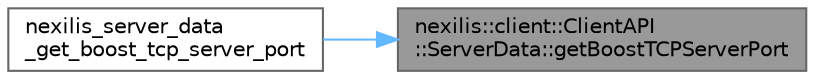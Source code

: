 digraph "nexilis::client::ClientAPI::ServerData::getBoostTCPServerPort"
{
 // LATEX_PDF_SIZE
  bgcolor="transparent";
  edge [fontname=Helvetica,fontsize=10,labelfontname=Helvetica,labelfontsize=10];
  node [fontname=Helvetica,fontsize=10,shape=box,height=0.2,width=0.4];
  rankdir="RL";
  Node1 [id="Node000001",label="nexilis::client::ClientAPI\l::ServerData::getBoostTCPServerPort",height=0.2,width=0.4,color="gray40", fillcolor="grey60", style="filled", fontcolor="black",tooltip=" "];
  Node1 -> Node2 [id="edge1_Node000001_Node000002",dir="back",color="steelblue1",style="solid",tooltip=" "];
  Node2 [id="Node000002",label="nexilis_server_data\l_get_boost_tcp_server_port",height=0.2,width=0.4,color="grey40", fillcolor="white", style="filled",URL="$d0/d6e/client__api__c_8cc.html#ada97faf3ddc85079fc7c5474864e166b",tooltip=" "];
}
